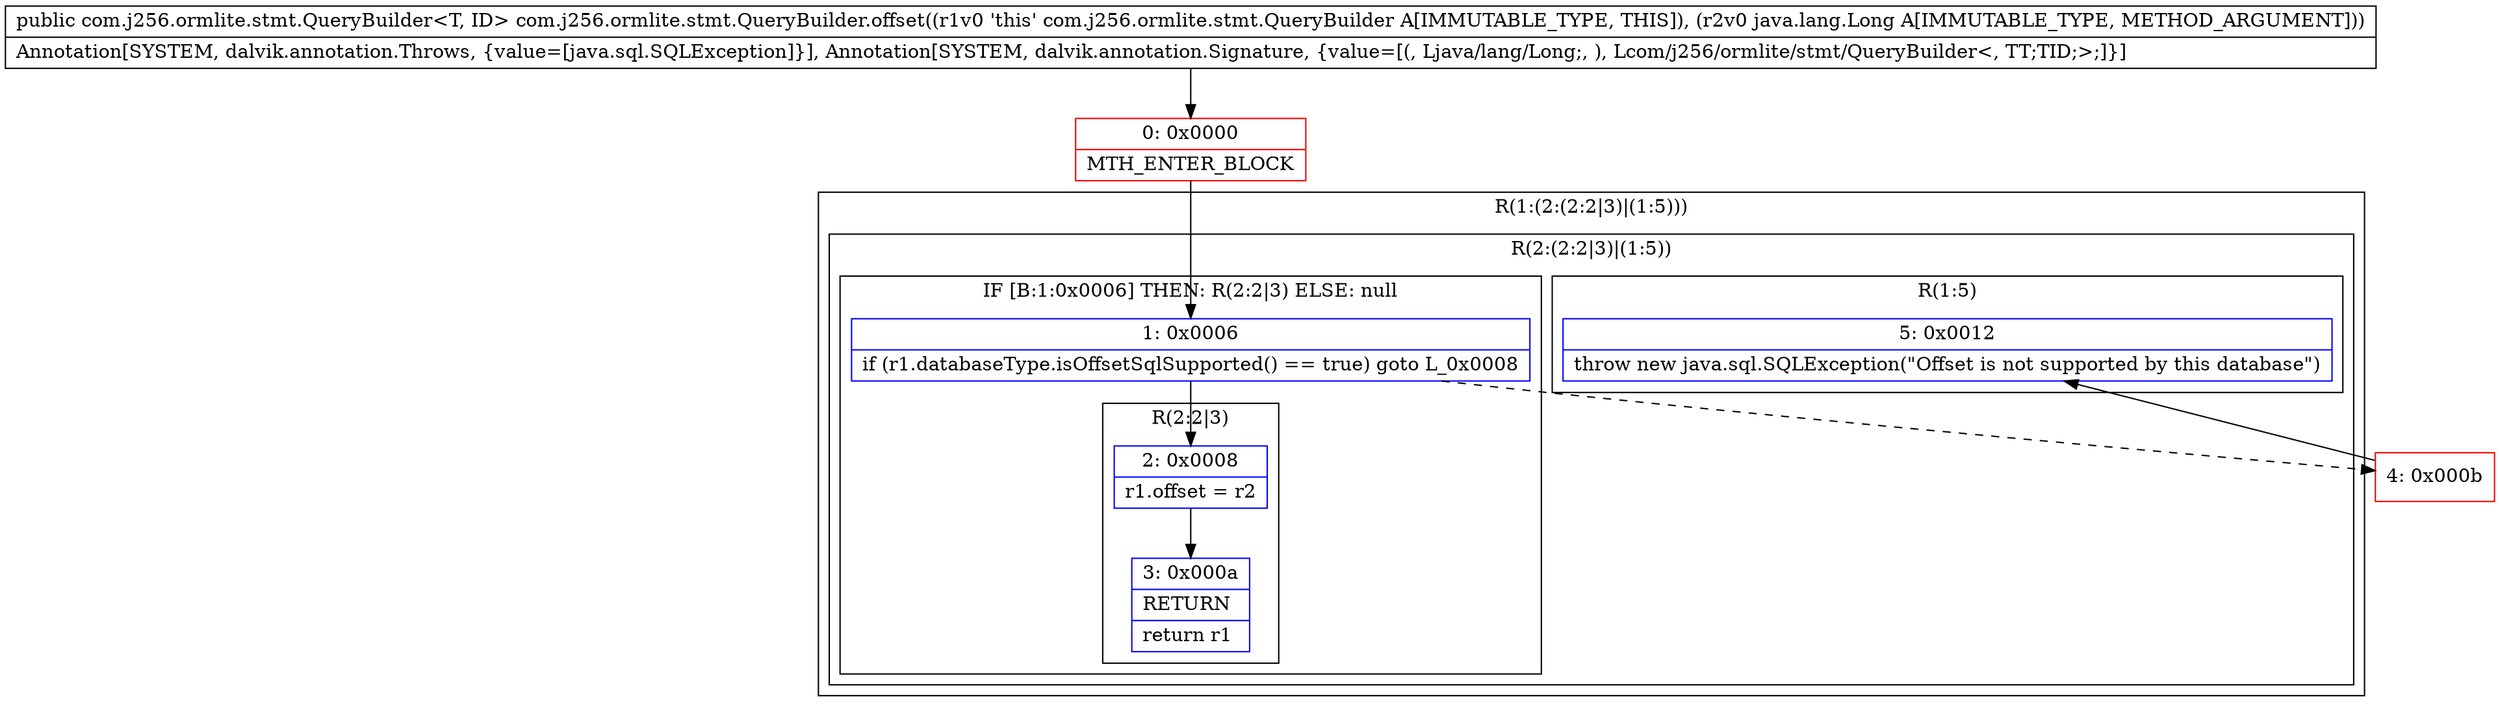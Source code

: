 digraph "CFG forcom.j256.ormlite.stmt.QueryBuilder.offset(Ljava\/lang\/Long;)Lcom\/j256\/ormlite\/stmt\/QueryBuilder;" {
subgraph cluster_Region_1494814584 {
label = "R(1:(2:(2:2|3)|(1:5)))";
node [shape=record,color=blue];
subgraph cluster_Region_2147347304 {
label = "R(2:(2:2|3)|(1:5))";
node [shape=record,color=blue];
subgraph cluster_IfRegion_515561458 {
label = "IF [B:1:0x0006] THEN: R(2:2|3) ELSE: null";
node [shape=record,color=blue];
Node_1 [shape=record,label="{1\:\ 0x0006|if (r1.databaseType.isOffsetSqlSupported() == true) goto L_0x0008\l}"];
subgraph cluster_Region_1403859135 {
label = "R(2:2|3)";
node [shape=record,color=blue];
Node_2 [shape=record,label="{2\:\ 0x0008|r1.offset = r2\l}"];
Node_3 [shape=record,label="{3\:\ 0x000a|RETURN\l|return r1\l}"];
}
}
subgraph cluster_Region_1121879933 {
label = "R(1:5)";
node [shape=record,color=blue];
Node_5 [shape=record,label="{5\:\ 0x0012|throw new java.sql.SQLException(\"Offset is not supported by this database\")\l}"];
}
}
}
Node_0 [shape=record,color=red,label="{0\:\ 0x0000|MTH_ENTER_BLOCK\l}"];
Node_4 [shape=record,color=red,label="{4\:\ 0x000b}"];
MethodNode[shape=record,label="{public com.j256.ormlite.stmt.QueryBuilder\<T, ID\> com.j256.ormlite.stmt.QueryBuilder.offset((r1v0 'this' com.j256.ormlite.stmt.QueryBuilder A[IMMUTABLE_TYPE, THIS]), (r2v0 java.lang.Long A[IMMUTABLE_TYPE, METHOD_ARGUMENT]))  | Annotation[SYSTEM, dalvik.annotation.Throws, \{value=[java.sql.SQLException]\}], Annotation[SYSTEM, dalvik.annotation.Signature, \{value=[(, Ljava\/lang\/Long;, ), Lcom\/j256\/ormlite\/stmt\/QueryBuilder\<, TT;TID;\>;]\}]\l}"];
MethodNode -> Node_0;
Node_1 -> Node_2;
Node_1 -> Node_4[style=dashed];
Node_2 -> Node_3;
Node_0 -> Node_1;
Node_4 -> Node_5;
}

